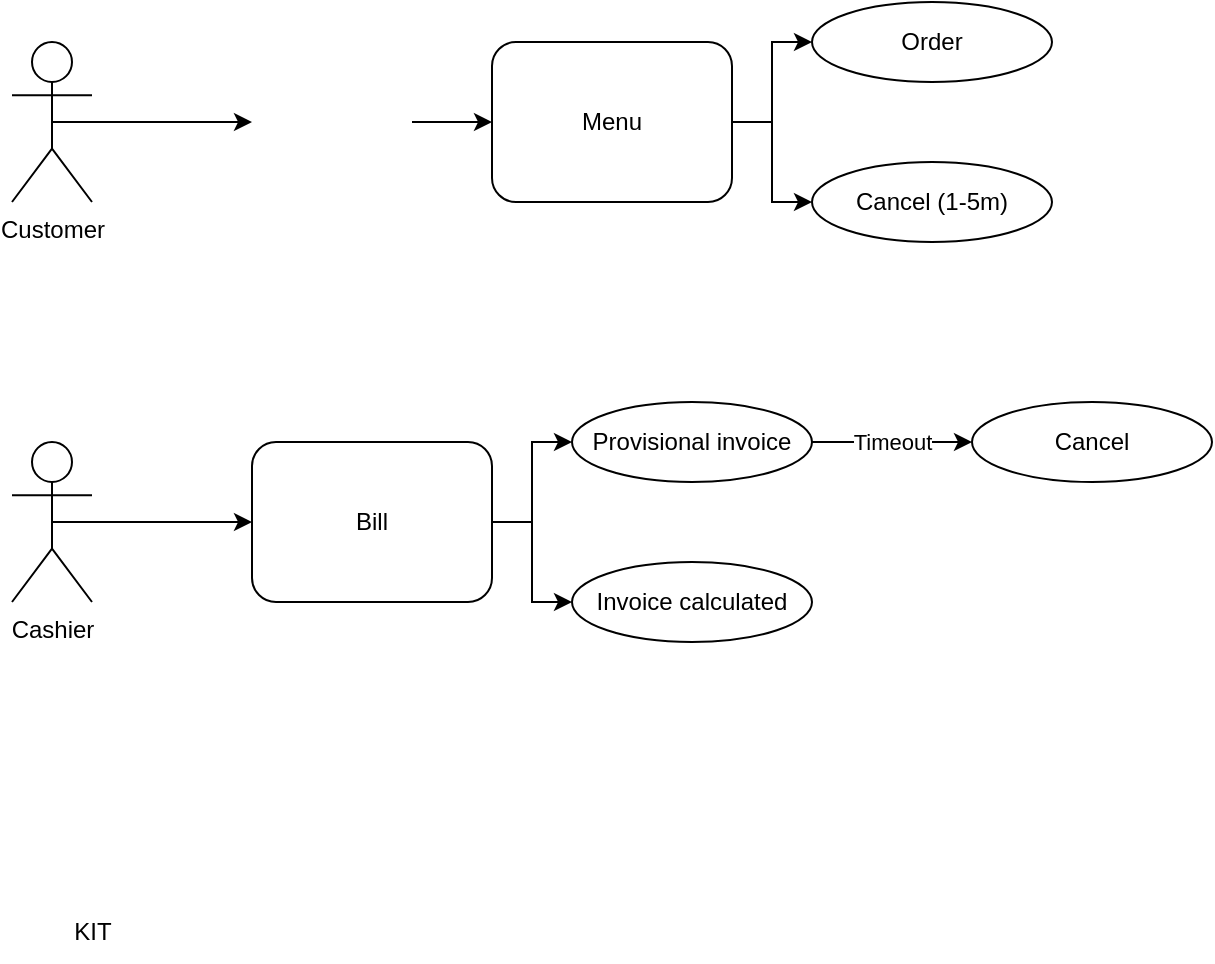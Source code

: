 <mxfile version="26.0.14">
  <diagram name="Page-1" id="mPpAkIJsbujpCVybS--F">
    <mxGraphModel dx="1000" dy="536" grid="1" gridSize="10" guides="1" tooltips="1" connect="1" arrows="1" fold="1" page="1" pageScale="1" pageWidth="850" pageHeight="1100" math="0" shadow="0">
      <root>
        <mxCell id="0" />
        <mxCell id="1" parent="0" />
        <mxCell id="Xp4zmnY71CXWzL1FGkzT-5" style="edgeStyle=orthogonalEdgeStyle;rounded=0;orthogonalLoop=1;jettySize=auto;html=1;exitX=0.5;exitY=0.5;exitDx=0;exitDy=0;exitPerimeter=0;entryX=0;entryY=0.5;entryDx=0;entryDy=0;" edge="1" parent="1" source="Xp4zmnY71CXWzL1FGkzT-2" target="Xp4zmnY71CXWzL1FGkzT-4">
          <mxGeometry relative="1" as="geometry" />
        </mxCell>
        <mxCell id="Xp4zmnY71CXWzL1FGkzT-2" value="Customer" style="shape=umlActor;verticalLabelPosition=bottom;verticalAlign=top;html=1;outlineConnect=0;" vertex="1" parent="1">
          <mxGeometry x="80" y="80" width="40" height="80" as="geometry" />
        </mxCell>
        <mxCell id="Xp4zmnY71CXWzL1FGkzT-16" style="edgeStyle=orthogonalEdgeStyle;rounded=0;orthogonalLoop=1;jettySize=auto;html=1;exitX=0.5;exitY=0.5;exitDx=0;exitDy=0;exitPerimeter=0;" edge="1" parent="1" source="Xp4zmnY71CXWzL1FGkzT-3" target="Xp4zmnY71CXWzL1FGkzT-15">
          <mxGeometry relative="1" as="geometry" />
        </mxCell>
        <mxCell id="Xp4zmnY71CXWzL1FGkzT-3" value="Cashier" style="shape=umlActor;verticalLabelPosition=bottom;verticalAlign=top;html=1;outlineConnect=0;" vertex="1" parent="1">
          <mxGeometry x="80" y="280" width="40" height="80" as="geometry" />
        </mxCell>
        <mxCell id="Xp4zmnY71CXWzL1FGkzT-10" style="edgeStyle=orthogonalEdgeStyle;rounded=0;orthogonalLoop=1;jettySize=auto;html=1;exitX=1;exitY=0.5;exitDx=0;exitDy=0;" edge="1" parent="1" source="Xp4zmnY71CXWzL1FGkzT-4" target="Xp4zmnY71CXWzL1FGkzT-6">
          <mxGeometry relative="1" as="geometry" />
        </mxCell>
        <mxCell id="Xp4zmnY71CXWzL1FGkzT-4" value="" style="shape=image;html=1;verticalAlign=top;verticalLabelPosition=bottom;labelBackgroundColor=#ffffff;imageAspect=0;aspect=fixed;image=https://cdn1.iconfinder.com/data/icons/ionicons-outline-vol-2/512/qr-code-outline-128.png" vertex="1" parent="1">
          <mxGeometry x="200" y="80" width="80" height="80" as="geometry" />
        </mxCell>
        <mxCell id="Xp4zmnY71CXWzL1FGkzT-13" style="edgeStyle=orthogonalEdgeStyle;rounded=0;orthogonalLoop=1;jettySize=auto;html=1;exitX=1;exitY=0.5;exitDx=0;exitDy=0;" edge="1" parent="1" source="Xp4zmnY71CXWzL1FGkzT-6" target="Xp4zmnY71CXWzL1FGkzT-11">
          <mxGeometry relative="1" as="geometry" />
        </mxCell>
        <mxCell id="Xp4zmnY71CXWzL1FGkzT-14" style="edgeStyle=orthogonalEdgeStyle;rounded=0;orthogonalLoop=1;jettySize=auto;html=1;exitX=1;exitY=0.5;exitDx=0;exitDy=0;" edge="1" parent="1" source="Xp4zmnY71CXWzL1FGkzT-6" target="Xp4zmnY71CXWzL1FGkzT-12">
          <mxGeometry relative="1" as="geometry" />
        </mxCell>
        <mxCell id="Xp4zmnY71CXWzL1FGkzT-6" value="Menu" style="rounded=1;whiteSpace=wrap;html=1;" vertex="1" parent="1">
          <mxGeometry x="320" y="80" width="120" height="80" as="geometry" />
        </mxCell>
        <mxCell id="Xp4zmnY71CXWzL1FGkzT-11" value="Order" style="ellipse;whiteSpace=wrap;html=1;" vertex="1" parent="1">
          <mxGeometry x="480" y="60" width="120" height="40" as="geometry" />
        </mxCell>
        <mxCell id="Xp4zmnY71CXWzL1FGkzT-12" value="Cancel (1-5m)" style="ellipse;whiteSpace=wrap;html=1;" vertex="1" parent="1">
          <mxGeometry x="480" y="140" width="120" height="40" as="geometry" />
        </mxCell>
        <mxCell id="Xp4zmnY71CXWzL1FGkzT-19" style="edgeStyle=orthogonalEdgeStyle;rounded=0;orthogonalLoop=1;jettySize=auto;html=1;exitX=1;exitY=0.5;exitDx=0;exitDy=0;entryX=0;entryY=0.5;entryDx=0;entryDy=0;" edge="1" parent="1" source="Xp4zmnY71CXWzL1FGkzT-15" target="Xp4zmnY71CXWzL1FGkzT-17">
          <mxGeometry relative="1" as="geometry" />
        </mxCell>
        <mxCell id="Xp4zmnY71CXWzL1FGkzT-20" style="edgeStyle=orthogonalEdgeStyle;rounded=0;orthogonalLoop=1;jettySize=auto;html=1;exitX=1;exitY=0.5;exitDx=0;exitDy=0;entryX=0;entryY=0.5;entryDx=0;entryDy=0;" edge="1" parent="1" source="Xp4zmnY71CXWzL1FGkzT-15" target="Xp4zmnY71CXWzL1FGkzT-18">
          <mxGeometry relative="1" as="geometry" />
        </mxCell>
        <mxCell id="Xp4zmnY71CXWzL1FGkzT-15" value="Bill" style="rounded=1;whiteSpace=wrap;html=1;" vertex="1" parent="1">
          <mxGeometry x="200" y="280" width="120" height="80" as="geometry" />
        </mxCell>
        <mxCell id="Xp4zmnY71CXWzL1FGkzT-17" value="Provisional invoice" style="ellipse;whiteSpace=wrap;html=1;" vertex="1" parent="1">
          <mxGeometry x="360" y="260" width="120" height="40" as="geometry" />
        </mxCell>
        <mxCell id="Xp4zmnY71CXWzL1FGkzT-18" value="Invoice calculated" style="ellipse;whiteSpace=wrap;html=1;" vertex="1" parent="1">
          <mxGeometry x="360" y="340" width="120" height="40" as="geometry" />
        </mxCell>
        <mxCell id="Xp4zmnY71CXWzL1FGkzT-21" value="Cancel" style="ellipse;whiteSpace=wrap;html=1;" vertex="1" parent="1">
          <mxGeometry x="560" y="260" width="120" height="40" as="geometry" />
        </mxCell>
        <mxCell id="Xp4zmnY71CXWzL1FGkzT-22" value="" style="endArrow=classic;html=1;rounded=0;entryX=0;entryY=0.5;entryDx=0;entryDy=0;exitX=1;exitY=0.5;exitDx=0;exitDy=0;" edge="1" parent="1" source="Xp4zmnY71CXWzL1FGkzT-17" target="Xp4zmnY71CXWzL1FGkzT-21">
          <mxGeometry relative="1" as="geometry">
            <mxPoint x="280" y="330" as="sourcePoint" />
            <mxPoint x="380" y="330" as="targetPoint" />
          </mxGeometry>
        </mxCell>
        <mxCell id="Xp4zmnY71CXWzL1FGkzT-23" value="Timeout" style="edgeLabel;resizable=0;html=1;;align=center;verticalAlign=middle;" connectable="0" vertex="1" parent="Xp4zmnY71CXWzL1FGkzT-22">
          <mxGeometry relative="1" as="geometry" />
        </mxCell>
        <mxCell id="Xp4zmnY71CXWzL1FGkzT-26" value="" style="shape=image;html=1;verticalAlign=top;verticalLabelPosition=bottom;labelBackgroundColor=#ffffff;imageAspect=0;aspect=fixed;image=https://cdn4.iconfinder.com/data/icons/food-and-equipment-outline/32/spoon_holder-128.png" vertex="1" parent="1">
          <mxGeometry x="80" y="440" width="80" height="80" as="geometry" />
        </mxCell>
        <mxCell id="Xp4zmnY71CXWzL1FGkzT-27" value="KIT" style="text;html=1;align=center;verticalAlign=middle;resizable=0;points=[];autosize=1;strokeColor=none;fillColor=none;" vertex="1" parent="1">
          <mxGeometry x="100" y="510" width="40" height="30" as="geometry" />
        </mxCell>
      </root>
    </mxGraphModel>
  </diagram>
</mxfile>
